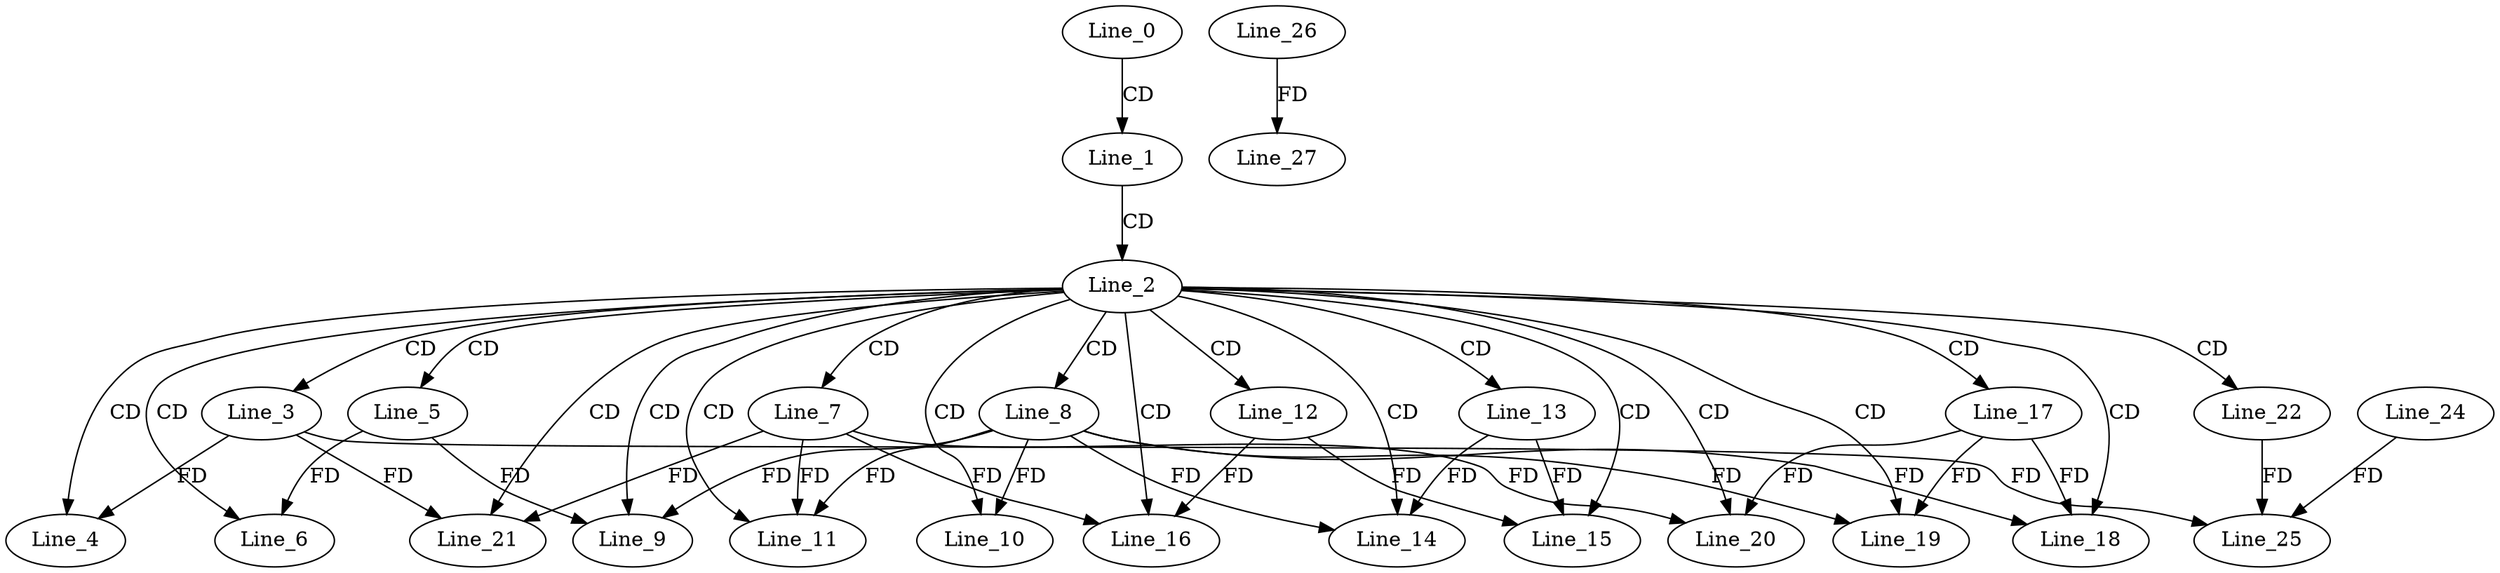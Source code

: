 digraph G {
  Line_0;
  Line_1;
  Line_2;
  Line_3;
  Line_4;
  Line_5;
  Line_6;
  Line_7;
  Line_8;
  Line_9;
  Line_10;
  Line_11;
  Line_12;
  Line_13;
  Line_14;
  Line_15;
  Line_16;
  Line_17;
  Line_18;
  Line_19;
  Line_20;
  Line_21;
  Line_22;
  Line_25;
  Line_24;
  Line_26;
  Line_27;
  Line_0 -> Line_1 [ label="CD" ];
  Line_1 -> Line_2 [ label="CD" ];
  Line_2 -> Line_3 [ label="CD" ];
  Line_2 -> Line_4 [ label="CD" ];
  Line_3 -> Line_4 [ label="FD" ];
  Line_2 -> Line_5 [ label="CD" ];
  Line_2 -> Line_6 [ label="CD" ];
  Line_5 -> Line_6 [ label="FD" ];
  Line_2 -> Line_7 [ label="CD" ];
  Line_2 -> Line_8 [ label="CD" ];
  Line_2 -> Line_9 [ label="CD" ];
  Line_8 -> Line_9 [ label="FD" ];
  Line_5 -> Line_9 [ label="FD" ];
  Line_2 -> Line_10 [ label="CD" ];
  Line_8 -> Line_10 [ label="FD" ];
  Line_2 -> Line_11 [ label="CD" ];
  Line_7 -> Line_11 [ label="FD" ];
  Line_8 -> Line_11 [ label="FD" ];
  Line_2 -> Line_12 [ label="CD" ];
  Line_2 -> Line_13 [ label="CD" ];
  Line_2 -> Line_14 [ label="CD" ];
  Line_13 -> Line_14 [ label="FD" ];
  Line_8 -> Line_14 [ label="FD" ];
  Line_2 -> Line_15 [ label="CD" ];
  Line_12 -> Line_15 [ label="FD" ];
  Line_13 -> Line_15 [ label="FD" ];
  Line_2 -> Line_16 [ label="CD" ];
  Line_7 -> Line_16 [ label="FD" ];
  Line_12 -> Line_16 [ label="FD" ];
  Line_2 -> Line_17 [ label="CD" ];
  Line_2 -> Line_18 [ label="CD" ];
  Line_17 -> Line_18 [ label="FD" ];
  Line_8 -> Line_18 [ label="FD" ];
  Line_2 -> Line_19 [ label="CD" ];
  Line_17 -> Line_19 [ label="FD" ];
  Line_8 -> Line_19 [ label="FD" ];
  Line_2 -> Line_20 [ label="CD" ];
  Line_7 -> Line_20 [ label="FD" ];
  Line_17 -> Line_20 [ label="FD" ];
  Line_2 -> Line_21 [ label="CD" ];
  Line_3 -> Line_21 [ label="FD" ];
  Line_7 -> Line_21 [ label="FD" ];
  Line_2 -> Line_22 [ label="CD" ];
  Line_22 -> Line_25 [ label="FD" ];
  Line_3 -> Line_25 [ label="FD" ];
  Line_24 -> Line_25 [ label="FD" ];
  Line_26 -> Line_27 [ label="FD" ];
}
